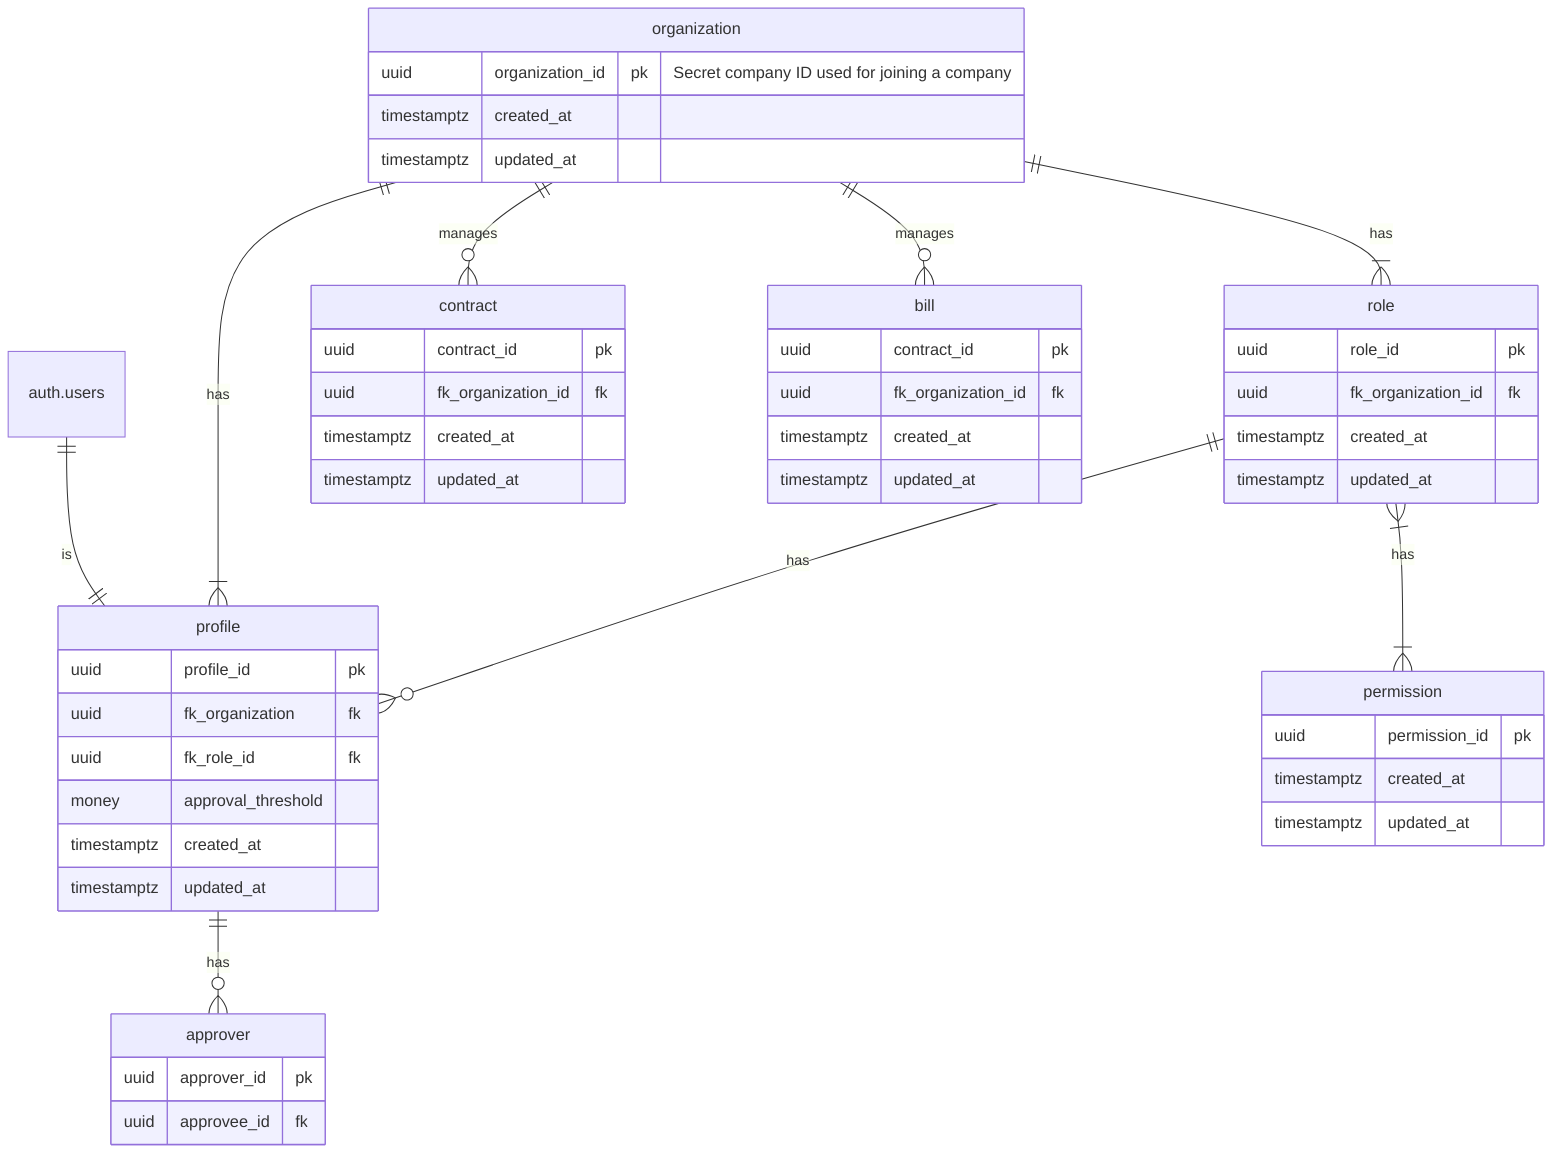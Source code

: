 erDiagram
    "auth.users" ||--|| profile : is

    organization ||--|{ profile : has
    organization ||--|{ role : has
    organization ||--o{ contract : manages
    organization ||--o{ bill : manages

    profile ||--o{ approver : has

    role ||--o{ profile : has
    role }|--|{ permission : has

    profile {
        uuid profile_id pk
        uuid fk_organization fk  
        uuid fk_role_id fk
        money approval_threshold
        timestamptz created_at
        timestamptz updated_at
    }
    approver {
        uuid approver_id pk
        uuid approvee_id fk
    }
    role {
        uuid role_id pk
        uuid fk_organization_id fk
        timestamptz created_at
        timestamptz updated_at
    }
    permission {
        uuid permission_id pk
        timestamptz created_at
        timestamptz updated_at
    }
    organization {
        uuid organization_id pk "Secret company ID used for joining a company" 
        timestamptz created_at
        timestamptz updated_at
    }
    contract {
        uuid contract_id pk
        uuid fk_organization_id fk
        timestamptz created_at
        timestamptz updated_at
    }
    bill {
        uuid contract_id pk
        uuid fk_organization_id fk
        timestamptz created_at
        timestamptz updated_at
    }